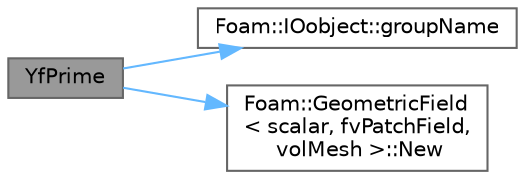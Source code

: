 digraph "YfPrime"
{
 // LATEX_PDF_SIZE
  bgcolor="transparent";
  edge [fontname=Helvetica,fontsize=10,labelfontname=Helvetica,labelfontsize=10];
  node [fontname=Helvetica,fontsize=10,shape=box,height=0.2,width=0.4];
  rankdir="LR";
  Node1 [id="Node000001",label="YfPrime",height=0.2,width=0.4,color="gray40", fillcolor="grey60", style="filled", fontcolor="black",tooltip=" "];
  Node1 -> Node2 [id="edge1_Node000001_Node000002",color="steelblue1",style="solid",tooltip=" "];
  Node2 [id="Node000002",label="Foam::IOobject::groupName",height=0.2,width=0.4,color="grey40", fillcolor="white", style="filled",URL="$classFoam_1_1IOobject.html#ac4d2979c3cfeeece839c125bc4bec492",tooltip=" "];
  Node1 -> Node3 [id="edge2_Node000001_Node000003",color="steelblue1",style="solid",tooltip=" "];
  Node3 [id="Node000003",label="Foam::GeometricField\l\< scalar, fvPatchField,\l volMesh \>::New",height=0.2,width=0.4,color="grey40", fillcolor="white", style="filled",URL="$classFoam_1_1GeometricField.html#af313101466df22c2eb2b0cd522509dd3",tooltip=" "];
}
